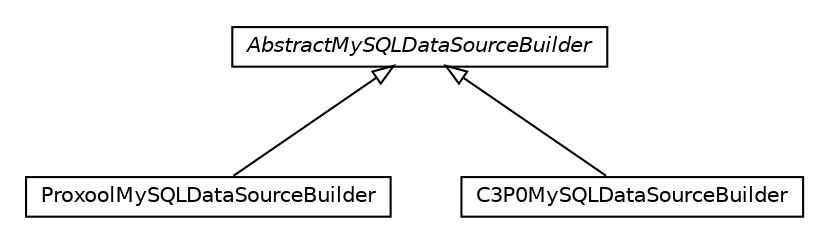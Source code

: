 #!/usr/local/bin/dot
#
# Class diagram 
# Generated by UMLGraph version R5_6_6-8-g8d7759 (http://www.umlgraph.org/)
#

digraph G {
	edge [fontname="Helvetica",fontsize=10,labelfontname="Helvetica",labelfontsize=10];
	node [fontname="Helvetica",fontsize=10,shape=plaintext];
	nodesep=0.25;
	ranksep=0.5;
	// org.dayatang.dsrouter.builder.mysql.ProxoolMySQLDataSourceBuilder
	c12805 [label=<<table title="org.dayatang.dsrouter.builder.mysql.ProxoolMySQLDataSourceBuilder" border="0" cellborder="1" cellspacing="0" cellpadding="2" port="p" href="./ProxoolMySQLDataSourceBuilder.html">
		<tr><td><table border="0" cellspacing="0" cellpadding="1">
<tr><td align="center" balign="center"> ProxoolMySQLDataSourceBuilder </td></tr>
		</table></td></tr>
		</table>>, URL="./ProxoolMySQLDataSourceBuilder.html", fontname="Helvetica", fontcolor="black", fontsize=10.0];
	// org.dayatang.dsrouter.builder.mysql.C3P0MySQLDataSourceBuilder
	c12806 [label=<<table title="org.dayatang.dsrouter.builder.mysql.C3P0MySQLDataSourceBuilder" border="0" cellborder="1" cellspacing="0" cellpadding="2" port="p" href="./C3P0MySQLDataSourceBuilder.html">
		<tr><td><table border="0" cellspacing="0" cellpadding="1">
<tr><td align="center" balign="center"> C3P0MySQLDataSourceBuilder </td></tr>
		</table></td></tr>
		</table>>, URL="./C3P0MySQLDataSourceBuilder.html", fontname="Helvetica", fontcolor="black", fontsize=10.0];
	// org.dayatang.dsrouter.builder.mysql.AbstractMySQLDataSourceBuilder
	c12807 [label=<<table title="org.dayatang.dsrouter.builder.mysql.AbstractMySQLDataSourceBuilder" border="0" cellborder="1" cellspacing="0" cellpadding="2" port="p" href="./AbstractMySQLDataSourceBuilder.html">
		<tr><td><table border="0" cellspacing="0" cellpadding="1">
<tr><td align="center" balign="center"><font face="Helvetica-Oblique"> AbstractMySQLDataSourceBuilder </font></td></tr>
		</table></td></tr>
		</table>>, URL="./AbstractMySQLDataSourceBuilder.html", fontname="Helvetica", fontcolor="black", fontsize=10.0];
	//org.dayatang.dsrouter.builder.mysql.ProxoolMySQLDataSourceBuilder extends org.dayatang.dsrouter.builder.mysql.AbstractMySQLDataSourceBuilder
	c12807:p -> c12805:p [dir=back,arrowtail=empty];
	//org.dayatang.dsrouter.builder.mysql.C3P0MySQLDataSourceBuilder extends org.dayatang.dsrouter.builder.mysql.AbstractMySQLDataSourceBuilder
	c12807:p -> c12806:p [dir=back,arrowtail=empty];
}

